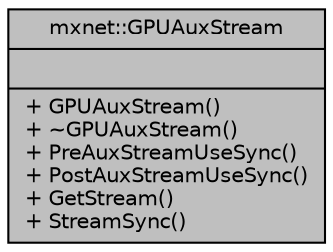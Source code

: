 digraph "mxnet::GPUAuxStream"
{
  edge [fontname="Helvetica",fontsize="10",labelfontname="Helvetica",labelfontsize="10"];
  node [fontname="Helvetica",fontsize="10",shape=record];
  Node1 [label="{mxnet::GPUAuxStream\n||+ GPUAuxStream()\l+ ~GPUAuxStream()\l+ PreAuxStreamUseSync()\l+ PostAuxStreamUseSync()\l+ GetStream()\l+ StreamSync()\l}",height=0.2,width=0.4,color="black", fillcolor="grey75", style="filled", fontcolor="black"];
}
